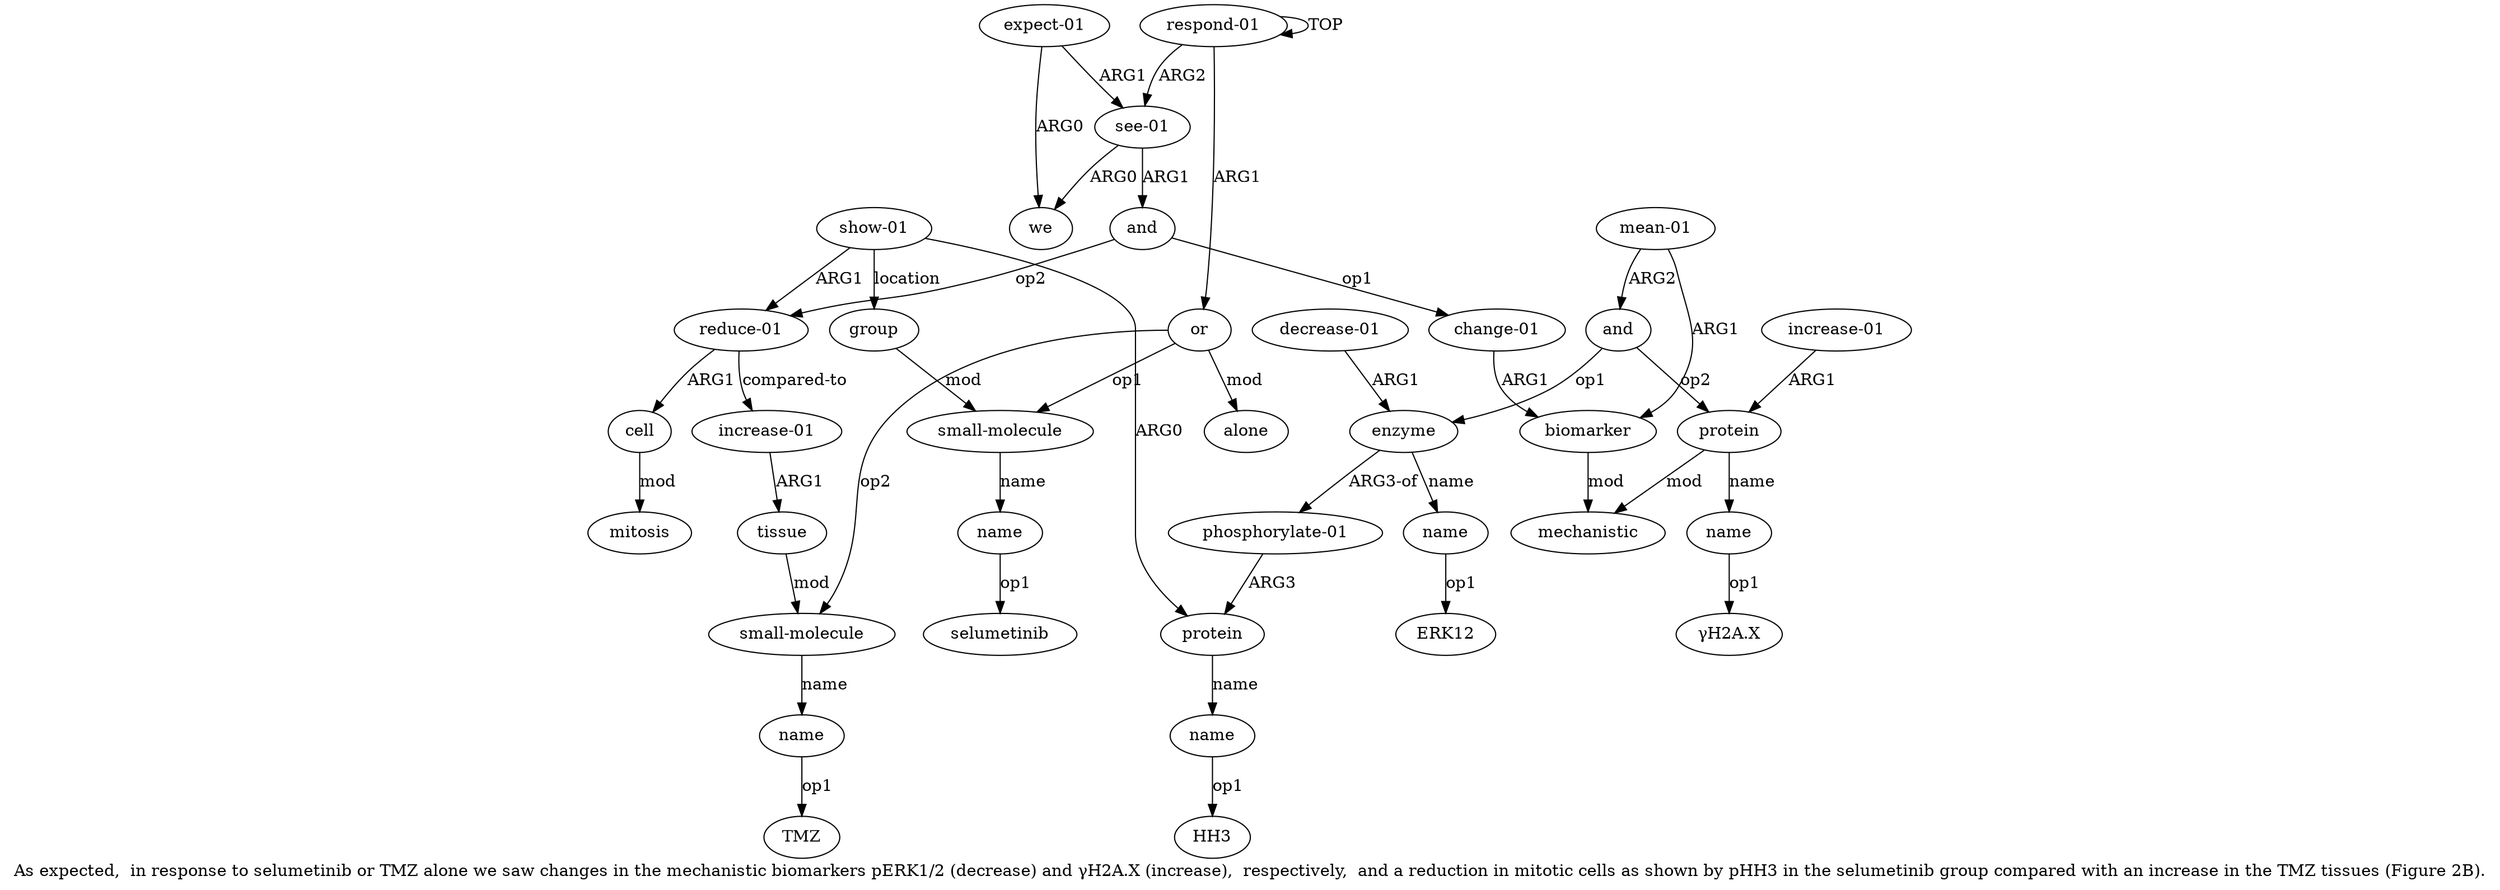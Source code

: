 digraph  {
	graph [label="As expected,  in response to selumetinib or TMZ alone we saw changes in the mechanistic biomarkers pERK1/2 (decrease) and γH2A.X (\
increase),  respectively,  and a reduction in mitotic cells as shown by pHH3 in the selumetinib group compared with an increase \
in the TMZ tissues (Figure 2B)."];
	node [label="\N"];
	a20	 [color=black,
		gold_ind=20,
		gold_label="reduce-01",
		label="reduce-01",
		test_ind=20,
		test_label="reduce-01"];
	a21	 [color=black,
		gold_ind=21,
		gold_label=cell,
		label=cell,
		test_ind=21,
		test_label=cell];
	a20 -> a21 [key=0,
	color=black,
	gold_label=ARG1,
	label=ARG1,
	test_label=ARG1];
a28 [color=black,
	gold_ind=28,
	gold_label="increase-01",
	label="increase-01",
	test_ind=28,
	test_label="increase-01"];
a20 -> a28 [key=0,
color=black,
gold_label="compared-to",
label="compared-to",
test_label="compared-to"];
a22 [color=black,
gold_ind=22,
gold_label=mitosis,
label=mitosis,
test_ind=22,
test_label=mitosis];
a21 -> a22 [key=0,
color=black,
gold_label=mod,
label=mod,
test_label=mod];
a23 [color=black,
gold_ind=23,
gold_label="show-01",
label="show-01",
test_ind=23,
test_label="show-01"];
a23 -> a20 [key=0,
color=black,
gold_label=ARG1,
label=ARG1,
test_label=ARG1];
a24 [color=black,
gold_ind=24,
gold_label=protein,
label=protein,
test_ind=24,
test_label=protein];
a23 -> a24 [key=0,
color=black,
gold_label=ARG0,
label=ARG0,
test_label=ARG0];
a27 [color=black,
gold_ind=27,
gold_label=group,
label=group,
test_ind=27,
test_label=group];
a23 -> a27 [key=0,
color=black,
gold_label=location,
label=location,
test_label=location];
a25 [color=black,
gold_ind=25,
gold_label=name,
label=name,
test_ind=25,
test_label=name];
a24 -> a25 [key=0,
color=black,
gold_label=name,
label=name,
test_label=name];
"a25 HH3" [color=black,
gold_ind=-1,
gold_label=HH3,
label=HH3,
test_ind=-1,
test_label=HH3];
a25 -> "a25 HH3" [key=0,
color=black,
gold_label=op1,
label=op1,
test_label=op1];
a26 [color=black,
gold_ind=26,
gold_label="phosphorylate-01",
label="phosphorylate-01",
test_ind=26,
test_label="phosphorylate-01"];
a26 -> a24 [key=0,
color=black,
gold_label=ARG3,
label=ARG3,
test_label=ARG3];
a2 [color=black,
gold_ind=2,
gold_label="small-molecule",
label="small-molecule",
test_ind=2,
test_label="small-molecule"];
a27 -> a2 [key=0,
color=black,
gold_label=mod,
label=mod,
test_label=mod];
a29 [color=black,
gold_ind=29,
gold_label=tissue,
label=tissue,
test_ind=29,
test_label=tissue];
a28 -> a29 [key=0,
color=black,
gold_label=ARG1,
label=ARG1,
test_label=ARG1];
a4 [color=black,
gold_ind=4,
gold_label="small-molecule",
label="small-molecule",
test_ind=4,
test_label="small-molecule"];
a29 -> a4 [key=0,
color=black,
gold_label=mod,
label=mod,
test_label=mod];
a31 [color=black,
gold_ind=31,
gold_label=we,
label=we,
test_ind=31,
test_label=we];
a30 [color=black,
gold_ind=30,
gold_label="expect-01",
label="expect-01",
test_ind=30,
test_label="expect-01"];
a30 -> a31 [key=0,
color=black,
gold_label=ARG0,
label=ARG0,
test_label=ARG0];
a7 [color=black,
gold_ind=7,
gold_label="see-01",
label="see-01",
test_ind=7,
test_label="see-01"];
a30 -> a7 [key=0,
color=black,
gold_label=ARG1,
label=ARG1,
test_label=ARG1];
"a3 selumetinib" [color=black,
gold_ind=-1,
gold_label=selumetinib,
label=selumetinib,
test_ind=-1,
test_label=selumetinib];
"a15 ERK12" [color=black,
gold_ind=-1,
gold_label=ERK12,
label=ERK12,
test_ind=-1,
test_label=ERK12];
a15 [color=black,
gold_ind=15,
gold_label=name,
label=name,
test_ind=15,
test_label=name];
a15 -> "a15 ERK12" [key=0,
color=black,
gold_label=op1,
label=op1,
test_label=op1];
a14 [color=black,
gold_ind=14,
gold_label=enzyme,
label=enzyme,
test_ind=14,
test_label=enzyme];
a14 -> a26 [key=0,
color=black,
gold_label="ARG3-of",
label="ARG3-of",
test_label="ARG3-of"];
a14 -> a15 [key=0,
color=black,
gold_label=name,
label=name,
test_label=name];
a17 [color=black,
gold_ind=17,
gold_label=protein,
label=protein,
test_ind=17,
test_label=protein];
a11 [color=black,
gold_ind=11,
gold_label=mechanistic,
label=mechanistic,
test_ind=11,
test_label=mechanistic];
a17 -> a11 [key=0,
color=black,
gold_label=mod,
label=mod,
test_label=mod];
a18 [color=black,
gold_ind=18,
gold_label=name,
label=name,
test_ind=18,
test_label=name];
a17 -> a18 [key=0,
color=black,
gold_label=name,
label=name,
test_label=name];
a16 [color=black,
gold_ind=16,
gold_label="decrease-01",
label="decrease-01",
test_ind=16,
test_label="decrease-01"];
a16 -> a14 [key=0,
color=black,
gold_label=ARG1,
label=ARG1,
test_label=ARG1];
a10 [color=black,
gold_ind=10,
gold_label=biomarker,
label=biomarker,
test_ind=10,
test_label=biomarker];
a10 -> a11 [key=0,
color=black,
gold_label=mod,
label=mod,
test_label=mod];
a13 [color=black,
gold_ind=13,
gold_label=and,
label=and,
test_ind=13,
test_label=and];
a13 -> a14 [key=0,
color=black,
gold_label=op1,
label=op1,
test_label=op1];
a13 -> a17 [key=0,
color=black,
gold_label=op2,
label=op2,
test_label=op2];
a12 [color=black,
gold_ind=12,
gold_label="mean-01",
label="mean-01",
test_ind=12,
test_label="mean-01"];
a12 -> a10 [key=0,
color=black,
gold_label=ARG1,
label=ARG1,
test_label=ARG1];
a12 -> a13 [key=0,
color=black,
gold_label=ARG2,
label=ARG2,
test_label=ARG2];
a19 [color=black,
gold_ind=19,
gold_label="increase-01",
label="increase-01",
test_ind=19,
test_label="increase-01"];
a19 -> a17 [key=0,
color=black,
gold_label=ARG1,
label=ARG1,
test_label=ARG1];
"a18 γH2A.X" [color=black,
gold_ind=-1,
gold_label="γH2A.X",
label="γH2A.X",
test_ind=-1,
test_label="γH2A.X"];
a18 -> "a18 γH2A.X" [key=0,
color=black,
gold_label=op1,
label=op1,
test_label=op1];
"a5 TMZ" [color=black,
gold_ind=-1,
gold_label=TMZ,
label=TMZ,
test_ind=-1,
test_label=TMZ];
a1 [color=black,
gold_ind=1,
gold_label=or,
label=or,
test_ind=1,
test_label=or];
a1 -> a2 [key=0,
color=black,
gold_label=op1,
label=op1,
test_label=op1];
a1 -> a4 [key=0,
color=black,
gold_label=op2,
label=op2,
test_label=op2];
a6 [color=black,
gold_ind=6,
gold_label=alone,
label=alone,
test_ind=6,
test_label=alone];
a1 -> a6 [key=0,
color=black,
gold_label=mod,
label=mod,
test_label=mod];
a0 [color=black,
gold_ind=0,
gold_label="respond-01",
label="respond-01",
test_ind=0,
test_label="respond-01"];
a0 -> a1 [key=0,
color=black,
gold_label=ARG1,
label=ARG1,
test_label=ARG1];
a0 -> a0 [key=0,
color=black,
gold_label=TOP,
label=TOP,
test_label=TOP];
a0 -> a7 [key=0,
color=black,
gold_label=ARG2,
label=ARG2,
test_label=ARG2];
a3 [color=black,
gold_ind=3,
gold_label=name,
label=name,
test_ind=3,
test_label=name];
a3 -> "a3 selumetinib" [key=0,
color=black,
gold_label=op1,
label=op1,
test_label=op1];
a2 -> a3 [key=0,
color=black,
gold_label=name,
label=name,
test_label=name];
a5 [color=black,
gold_ind=5,
gold_label=name,
label=name,
test_ind=5,
test_label=name];
a5 -> "a5 TMZ" [key=0,
color=black,
gold_label=op1,
label=op1,
test_label=op1];
a4 -> a5 [key=0,
color=black,
gold_label=name,
label=name,
test_label=name];
a7 -> a31 [key=0,
color=black,
gold_label=ARG0,
label=ARG0,
test_label=ARG0];
a8 [color=black,
gold_ind=8,
gold_label=and,
label=and,
test_ind=8,
test_label=and];
a7 -> a8 [key=0,
color=black,
gold_label=ARG1,
label=ARG1,
test_label=ARG1];
a9 [color=black,
gold_ind=9,
gold_label="change-01",
label="change-01",
test_ind=9,
test_label="change-01"];
a9 -> a10 [key=0,
color=black,
gold_label=ARG1,
label=ARG1,
test_label=ARG1];
a8 -> a20 [key=0,
color=black,
gold_label=op2,
label=op2,
test_label=op2];
a8 -> a9 [key=0,
color=black,
gold_label=op1,
label=op1,
test_label=op1];
}
